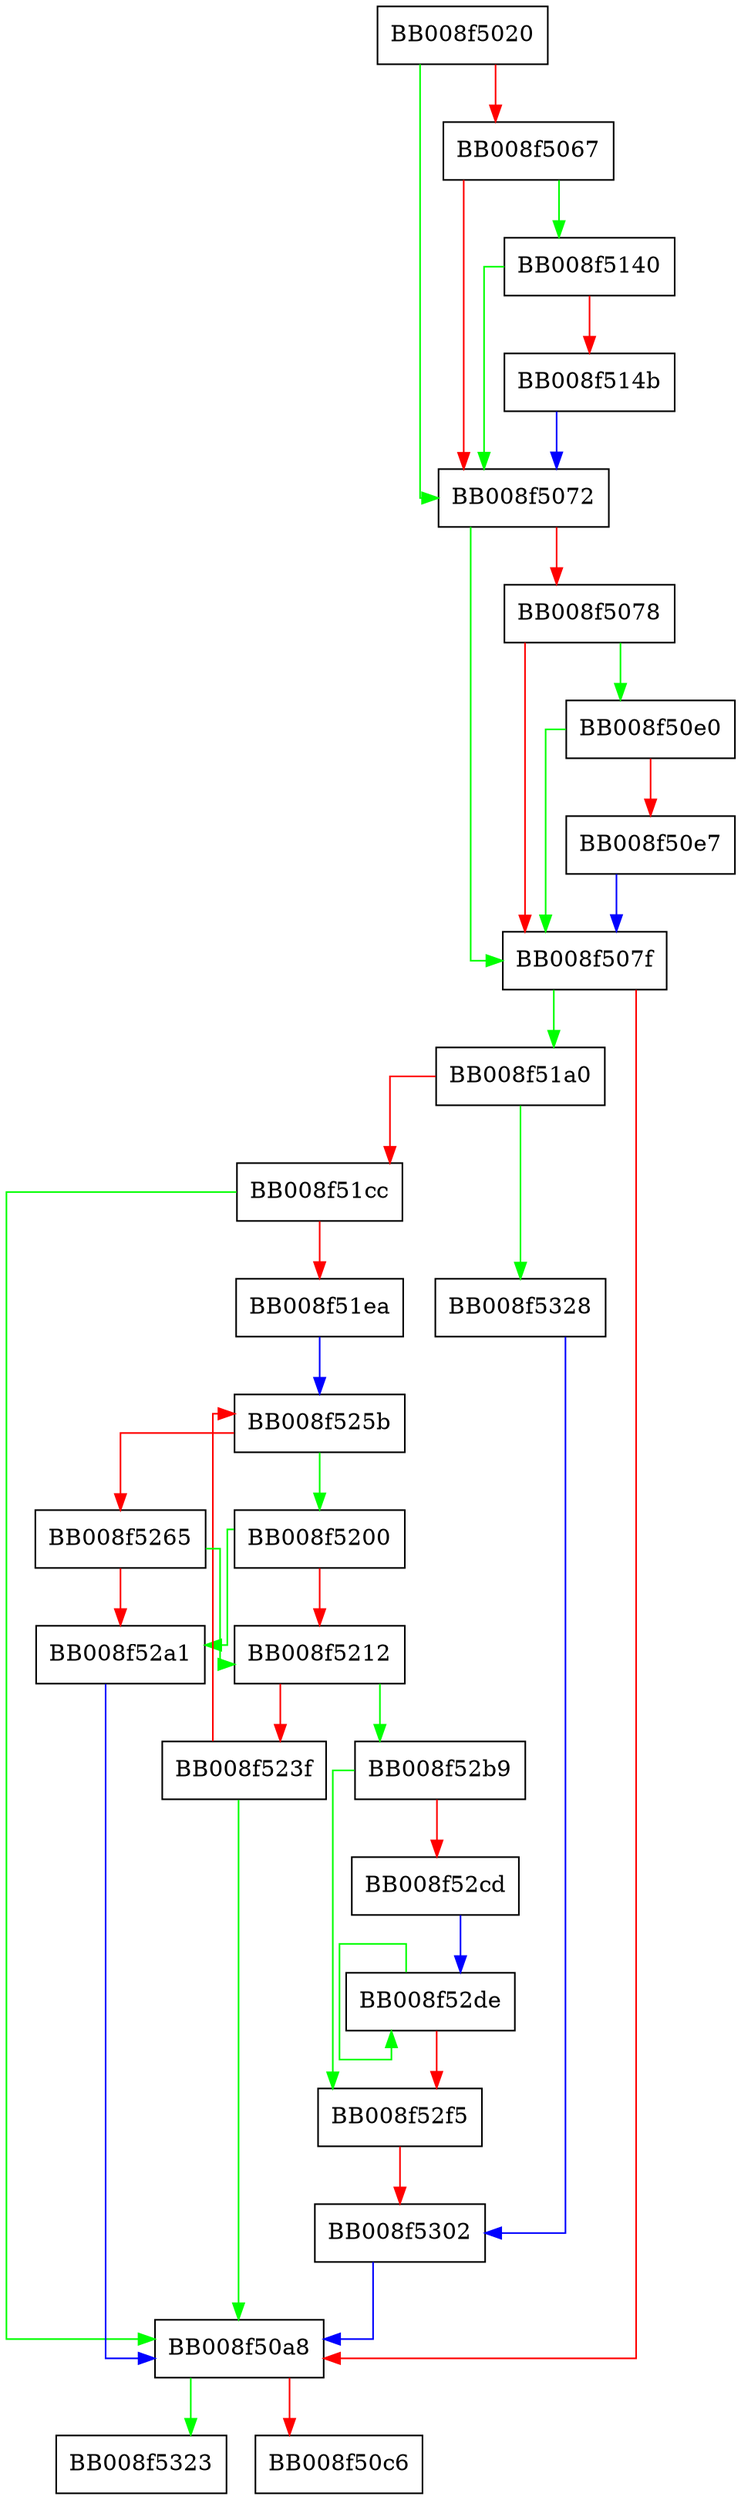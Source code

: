 digraph __gconv_open {
  node [shape="box"];
  graph [splines=ortho];
  BB008f5020 -> BB008f5072 [color="green"];
  BB008f5020 -> BB008f5067 [color="red"];
  BB008f5067 -> BB008f5140 [color="green"];
  BB008f5067 -> BB008f5072 [color="red"];
  BB008f5072 -> BB008f507f [color="green"];
  BB008f5072 -> BB008f5078 [color="red"];
  BB008f5078 -> BB008f50e0 [color="green"];
  BB008f5078 -> BB008f507f [color="red"];
  BB008f507f -> BB008f51a0 [color="green"];
  BB008f507f -> BB008f50a8 [color="red"];
  BB008f50a8 -> BB008f5323 [color="green"];
  BB008f50a8 -> BB008f50c6 [color="red"];
  BB008f50e0 -> BB008f507f [color="green"];
  BB008f50e0 -> BB008f50e7 [color="red"];
  BB008f50e7 -> BB008f507f [color="blue"];
  BB008f5140 -> BB008f5072 [color="green"];
  BB008f5140 -> BB008f514b [color="red"];
  BB008f514b -> BB008f5072 [color="blue"];
  BB008f51a0 -> BB008f5328 [color="green"];
  BB008f51a0 -> BB008f51cc [color="red"];
  BB008f51cc -> BB008f50a8 [color="green"];
  BB008f51cc -> BB008f51ea [color="red"];
  BB008f51ea -> BB008f525b [color="blue"];
  BB008f5200 -> BB008f52a1 [color="green"];
  BB008f5200 -> BB008f5212 [color="red"];
  BB008f5212 -> BB008f52b9 [color="green"];
  BB008f5212 -> BB008f523f [color="red"];
  BB008f523f -> BB008f50a8 [color="green"];
  BB008f523f -> BB008f525b [color="red"];
  BB008f525b -> BB008f5200 [color="green"];
  BB008f525b -> BB008f5265 [color="red"];
  BB008f5265 -> BB008f5212 [color="green"];
  BB008f5265 -> BB008f52a1 [color="red"];
  BB008f52a1 -> BB008f50a8 [color="blue"];
  BB008f52b9 -> BB008f52f5 [color="green"];
  BB008f52b9 -> BB008f52cd [color="red"];
  BB008f52cd -> BB008f52de [color="blue"];
  BB008f52de -> BB008f52de [color="green"];
  BB008f52de -> BB008f52f5 [color="red"];
  BB008f52f5 -> BB008f5302 [color="red"];
  BB008f5302 -> BB008f50a8 [color="blue"];
  BB008f5328 -> BB008f5302 [color="blue"];
}